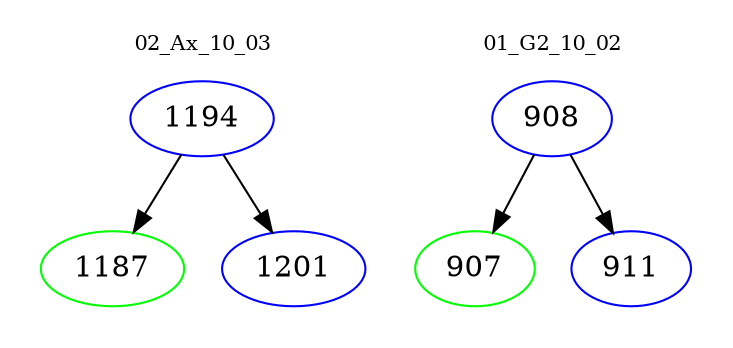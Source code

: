 digraph{
subgraph cluster_0 {
color = white
label = "02_Ax_10_03";
fontsize=10;
T0_1194 [label="1194", color="blue"]
T0_1194 -> T0_1187 [color="black"]
T0_1187 [label="1187", color="green"]
T0_1194 -> T0_1201 [color="black"]
T0_1201 [label="1201", color="blue"]
}
subgraph cluster_1 {
color = white
label = "01_G2_10_02";
fontsize=10;
T1_908 [label="908", color="blue"]
T1_908 -> T1_907 [color="black"]
T1_907 [label="907", color="green"]
T1_908 -> T1_911 [color="black"]
T1_911 [label="911", color="blue"]
}
}

